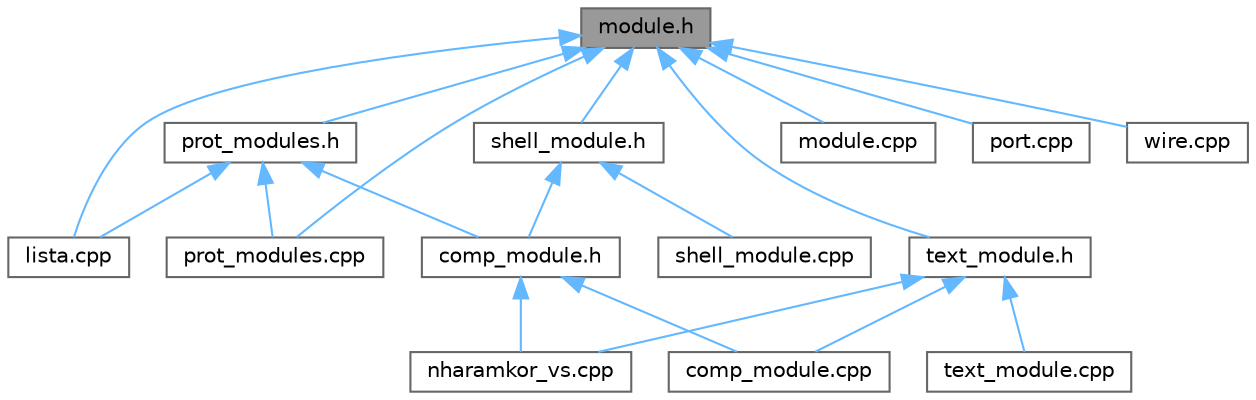 digraph "module.h"
{
 // LATEX_PDF_SIZE
  bgcolor="transparent";
  edge [fontname=Helvetica,fontsize=10,labelfontname=Helvetica,labelfontsize=10];
  node [fontname=Helvetica,fontsize=10,shape=box,height=0.2,width=0.4];
  Node1 [id="Node000001",label="module.h",height=0.2,width=0.4,color="gray40", fillcolor="grey60", style="filled", fontcolor="black",tooltip=" "];
  Node1 -> Node2 [id="edge37_Node000001_Node000002",dir="back",color="steelblue1",style="solid",tooltip=" "];
  Node2 [id="Node000002",label="lista.cpp",height=0.2,width=0.4,color="grey40", fillcolor="white", style="filled",URL="$lista_8cpp.html",tooltip=" "];
  Node1 -> Node3 [id="edge38_Node000001_Node000003",dir="back",color="steelblue1",style="solid",tooltip=" "];
  Node3 [id="Node000003",label="module.cpp",height=0.2,width=0.4,color="grey40", fillcolor="white", style="filled",URL="$module_8cpp.html",tooltip=" "];
  Node1 -> Node4 [id="edge39_Node000001_Node000004",dir="back",color="steelblue1",style="solid",tooltip=" "];
  Node4 [id="Node000004",label="port.cpp",height=0.2,width=0.4,color="grey40", fillcolor="white", style="filled",URL="$port_8cpp.html",tooltip=" "];
  Node1 -> Node5 [id="edge40_Node000001_Node000005",dir="back",color="steelblue1",style="solid",tooltip=" "];
  Node5 [id="Node000005",label="prot_modules.cpp",height=0.2,width=0.4,color="grey40", fillcolor="white", style="filled",URL="$prot__modules_8cpp.html",tooltip=" "];
  Node1 -> Node6 [id="edge41_Node000001_Node000006",dir="back",color="steelblue1",style="solid",tooltip=" "];
  Node6 [id="Node000006",label="prot_modules.h",height=0.2,width=0.4,color="grey40", fillcolor="white", style="filled",URL="$prot__modules_8h.html",tooltip=" "];
  Node6 -> Node7 [id="edge42_Node000006_Node000007",dir="back",color="steelblue1",style="solid",tooltip=" "];
  Node7 [id="Node000007",label="comp_module.h",height=0.2,width=0.4,color="grey40", fillcolor="white", style="filled",URL="$comp__module_8h.html",tooltip=" "];
  Node7 -> Node8 [id="edge43_Node000007_Node000008",dir="back",color="steelblue1",style="solid",tooltip=" "];
  Node8 [id="Node000008",label="comp_module.cpp",height=0.2,width=0.4,color="grey40", fillcolor="white", style="filled",URL="$comp__module_8cpp.html",tooltip=" "];
  Node7 -> Node9 [id="edge44_Node000007_Node000009",dir="back",color="steelblue1",style="solid",tooltip=" "];
  Node9 [id="Node000009",label="nharamkor_vs.cpp",height=0.2,width=0.4,color="grey40", fillcolor="white", style="filled",URL="$nharamkor__vs_8cpp.html",tooltip=" "];
  Node6 -> Node2 [id="edge45_Node000006_Node000002",dir="back",color="steelblue1",style="solid",tooltip=" "];
  Node6 -> Node5 [id="edge46_Node000006_Node000005",dir="back",color="steelblue1",style="solid",tooltip=" "];
  Node1 -> Node10 [id="edge47_Node000001_Node000010",dir="back",color="steelblue1",style="solid",tooltip=" "];
  Node10 [id="Node000010",label="shell_module.h",height=0.2,width=0.4,color="grey40", fillcolor="white", style="filled",URL="$shell__module_8h.html",tooltip=" "];
  Node10 -> Node7 [id="edge48_Node000010_Node000007",dir="back",color="steelblue1",style="solid",tooltip=" "];
  Node10 -> Node11 [id="edge49_Node000010_Node000011",dir="back",color="steelblue1",style="solid",tooltip=" "];
  Node11 [id="Node000011",label="shell_module.cpp",height=0.2,width=0.4,color="grey40", fillcolor="white", style="filled",URL="$shell__module_8cpp.html",tooltip=" "];
  Node1 -> Node12 [id="edge50_Node000001_Node000012",dir="back",color="steelblue1",style="solid",tooltip=" "];
  Node12 [id="Node000012",label="text_module.h",height=0.2,width=0.4,color="grey40", fillcolor="white", style="filled",URL="$text__module_8h.html",tooltip=" "];
  Node12 -> Node8 [id="edge51_Node000012_Node000008",dir="back",color="steelblue1",style="solid",tooltip=" "];
  Node12 -> Node9 [id="edge52_Node000012_Node000009",dir="back",color="steelblue1",style="solid",tooltip=" "];
  Node12 -> Node13 [id="edge53_Node000012_Node000013",dir="back",color="steelblue1",style="solid",tooltip=" "];
  Node13 [id="Node000013",label="text_module.cpp",height=0.2,width=0.4,color="grey40", fillcolor="white", style="filled",URL="$text__module_8cpp.html",tooltip=" "];
  Node1 -> Node14 [id="edge54_Node000001_Node000014",dir="back",color="steelblue1",style="solid",tooltip=" "];
  Node14 [id="Node000014",label="wire.cpp",height=0.2,width=0.4,color="grey40", fillcolor="white", style="filled",URL="$wire_8cpp.html",tooltip=" "];
}
